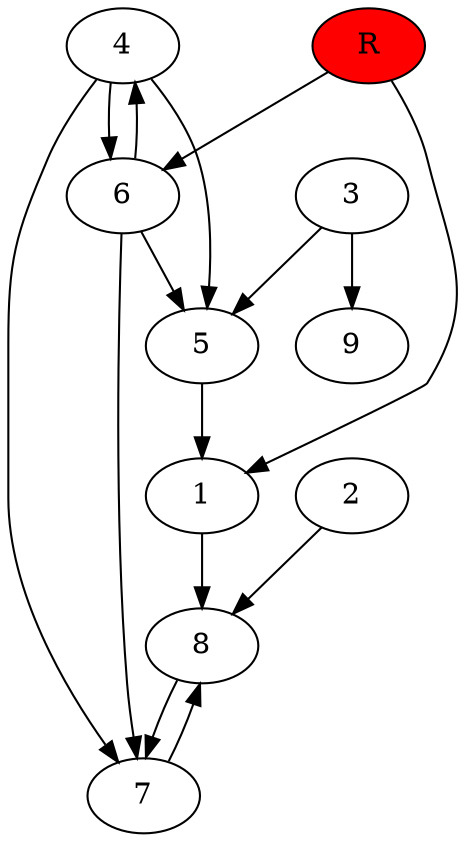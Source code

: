 digraph prb1352 {
	1
	2
	3
	4
	5
	6
	7
	8
	R [fillcolor="#ff0000" style=filled]
	1 -> 8
	2 -> 8
	3 -> 5
	3 -> 9
	4 -> 5
	4 -> 6
	4 -> 7
	5 -> 1
	6 -> 4
	6 -> 5
	6 -> 7
	7 -> 8
	8 -> 7
	R -> 1
	R -> 6
}
